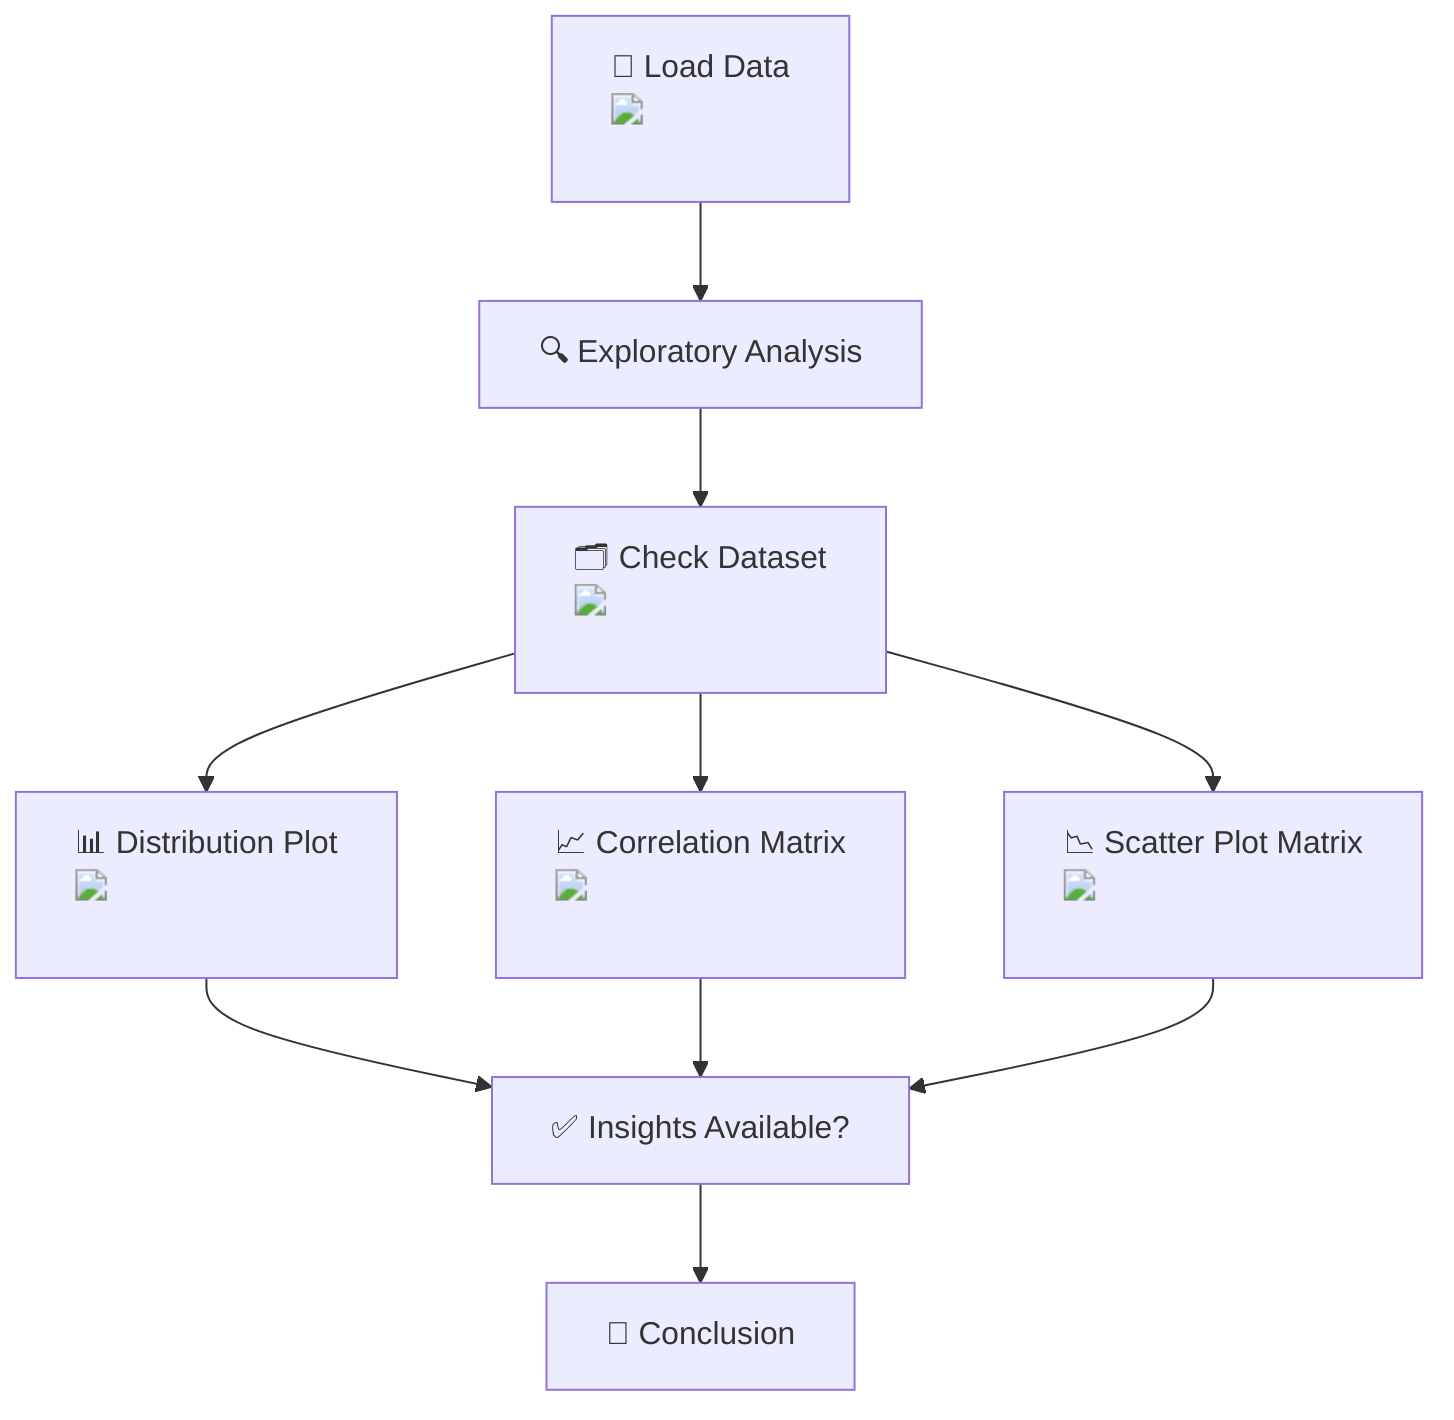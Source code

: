 graph TD;
    A["📂 Load Data <img src='icons/file.svg'/> <br/>"] --> B["🔍 Exploratory Analysis"]
    B --> C["🗂 Check Dataset <img src='icons/table.svg'/> <br/>"]
    C --> D["📊 Distribution Plot <img src='dummy_plots/hist_template.svg'/> <br/>"]
    C --> E["📈 Correlation Matrix <img src='dummy_plots/scatter_plot_template.svg'/> <br/>"]
    C --> F["📉 Scatter Plot Matrix <img src='dummy_plots/scatter_plot_template.svg'/> <br/>"]
    D --> G["✅ Insights Available?"]
    E --> G
    F --> G
    G --> H["📝 Conclusion"]